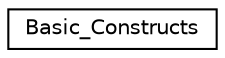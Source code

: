 digraph "Graphical Class Hierarchy"
{
  edge [fontname="Helvetica",fontsize="10",labelfontname="Helvetica",labelfontsize="10"];
  node [fontname="Helvetica",fontsize="10",shape=record];
  rankdir="LR";
  Node1 [label="Basic_Constructs",height=0.2,width=0.4,color="black", fillcolor="white", style="filled",URL="$classBasic__Constructs.html",tooltip="Basic building blocks of the drawing, like point,ray,line,circle , contains member functions to handl..."];
}
